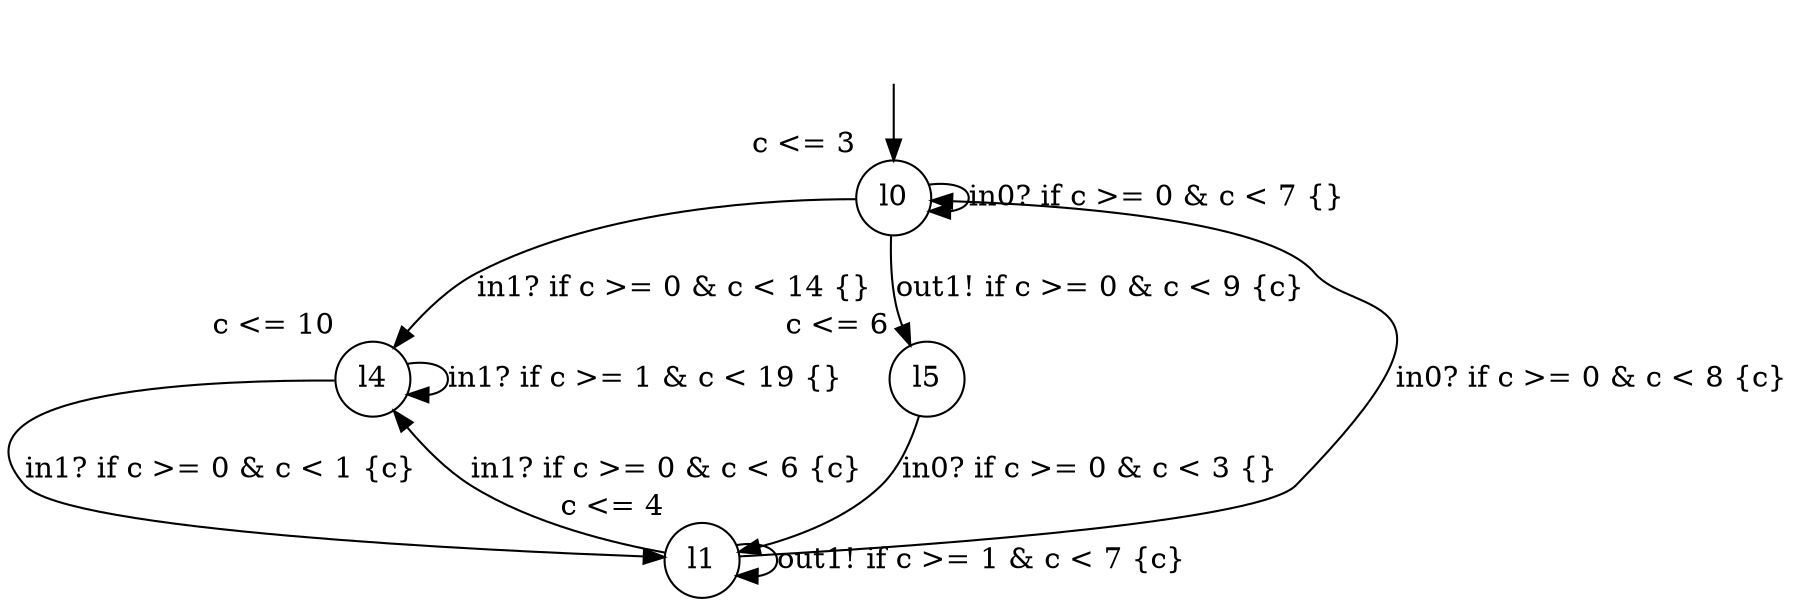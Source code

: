 digraph g {
__start0 [label="" shape="none"];
l0 [shape="circle" margin=0 label="l0", xlabel="c <= 3"];
l1 [shape="circle" margin=0 label="l1", xlabel="c <= 4"];
l4 [shape="circle" margin=0 label="l4", xlabel="c <= 10"];
l5 [shape="circle" margin=0 label="l5", xlabel="c <= 6"];
l0 -> l0 [label="in0? if c >= 0 & c < 7 {} "];
l0 -> l4 [label="in1? if c >= 0 & c < 14 {} "];
l0 -> l5 [label="out1! if c >= 0 & c < 9 {c} "];
l1 -> l0 [label="in0? if c >= 0 & c < 8 {c} "];
l1 -> l1 [label="out1! if c >= 1 & c < 7 {c} "];
l1 -> l4 [label="in1? if c >= 0 & c < 6 {c} "];
l4 -> l4 [label="in1? if c >= 1 & c < 19 {} "];
l4 -> l1 [label="in1? if c >= 0 & c < 1 {c} "];
l5 -> l1 [label="in0? if c >= 0 & c < 3 {} "];
__start0 -> l0;
}

